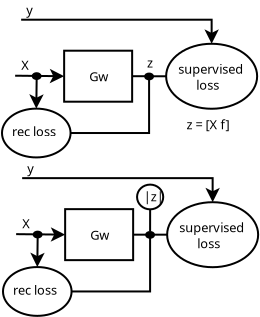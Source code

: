 <?xml version="1.0" encoding="UTF-8"?>
<dia:diagram xmlns:dia="http://www.lysator.liu.se/~alla/dia/">
  <dia:layer name="Background" visible="true" active="true">
    <dia:object type="Standard - Box" version="0" id="O0">
      <dia:attribute name="obj_pos">
        <dia:point val="14.15,11.2"/>
      </dia:attribute>
      <dia:attribute name="obj_bb">
        <dia:rectangle val="14.1,11.15;17.6,13.8"/>
      </dia:attribute>
      <dia:attribute name="elem_corner">
        <dia:point val="14.15,11.2"/>
      </dia:attribute>
      <dia:attribute name="elem_width">
        <dia:real val="3.4"/>
      </dia:attribute>
      <dia:attribute name="elem_height">
        <dia:real val="2.55"/>
      </dia:attribute>
      <dia:attribute name="show_background">
        <dia:boolean val="true"/>
      </dia:attribute>
    </dia:object>
    <dia:object type="Standard - Text" version="1" id="O1">
      <dia:attribute name="obj_pos">
        <dia:point val="15.4,12.725"/>
      </dia:attribute>
      <dia:attribute name="obj_bb">
        <dia:rectangle val="15.4,12.13;16.418,12.877"/>
      </dia:attribute>
      <dia:attribute name="text">
        <dia:composite type="text">
          <dia:attribute name="string">
            <dia:string>#Gw#</dia:string>
          </dia:attribute>
          <dia:attribute name="font">
            <dia:font family="sans" style="0" name="Helvetica"/>
          </dia:attribute>
          <dia:attribute name="height">
            <dia:real val="0.8"/>
          </dia:attribute>
          <dia:attribute name="pos">
            <dia:point val="15.4,12.725"/>
          </dia:attribute>
          <dia:attribute name="color">
            <dia:color val="#000000"/>
          </dia:attribute>
          <dia:attribute name="alignment">
            <dia:enum val="0"/>
          </dia:attribute>
        </dia:composite>
      </dia:attribute>
      <dia:attribute name="valign">
        <dia:enum val="3"/>
      </dia:attribute>
    </dia:object>
    <dia:object type="Standard - Ellipse" version="0" id="O2">
      <dia:attribute name="obj_pos">
        <dia:point val="19.25,10.853"/>
      </dia:attribute>
      <dia:attribute name="obj_bb">
        <dia:rectangle val="19.2,10.803;23.85,14.153"/>
      </dia:attribute>
      <dia:attribute name="elem_corner">
        <dia:point val="19.25,10.853"/>
      </dia:attribute>
      <dia:attribute name="elem_width">
        <dia:real val="4.55"/>
      </dia:attribute>
      <dia:attribute name="elem_height">
        <dia:real val="3.25"/>
      </dia:attribute>
    </dia:object>
    <dia:object type="Standard - Line" version="0" id="O3">
      <dia:attribute name="obj_pos">
        <dia:point val="11.7,12.45"/>
      </dia:attribute>
      <dia:attribute name="obj_bb">
        <dia:rectangle val="11.649,12.107;14.262,12.831"/>
      </dia:attribute>
      <dia:attribute name="conn_endpoints">
        <dia:point val="11.7,12.45"/>
        <dia:point val="14.15,12.475"/>
      </dia:attribute>
      <dia:attribute name="numcp">
        <dia:int val="1"/>
      </dia:attribute>
      <dia:attribute name="end_arrow">
        <dia:enum val="22"/>
      </dia:attribute>
      <dia:attribute name="end_arrow_length">
        <dia:real val="0.5"/>
      </dia:attribute>
      <dia:attribute name="end_arrow_width">
        <dia:real val="0.5"/>
      </dia:attribute>
      <dia:connections>
        <dia:connection handle="1" to="O0" connection="3"/>
      </dia:connections>
    </dia:object>
    <dia:object type="Standard - Text" version="1" id="O4">
      <dia:attribute name="obj_pos">
        <dia:point val="12,12.15"/>
      </dia:attribute>
      <dia:attribute name="obj_bb">
        <dia:rectangle val="12,11.555;12.438,12.303"/>
      </dia:attribute>
      <dia:attribute name="text">
        <dia:composite type="text">
          <dia:attribute name="string">
            <dia:string>#X#</dia:string>
          </dia:attribute>
          <dia:attribute name="font">
            <dia:font family="sans" style="0" name="Helvetica"/>
          </dia:attribute>
          <dia:attribute name="height">
            <dia:real val="0.8"/>
          </dia:attribute>
          <dia:attribute name="pos">
            <dia:point val="12,12.15"/>
          </dia:attribute>
          <dia:attribute name="color">
            <dia:color val="#000000"/>
          </dia:attribute>
          <dia:attribute name="alignment">
            <dia:enum val="0"/>
          </dia:attribute>
        </dia:composite>
      </dia:attribute>
      <dia:attribute name="valign">
        <dia:enum val="3"/>
      </dia:attribute>
    </dia:object>
    <dia:object type="Standard - Text" version="1" id="O5">
      <dia:attribute name="obj_pos">
        <dia:point val="12.25,9.4"/>
      </dia:attribute>
      <dia:attribute name="obj_bb">
        <dia:rectangle val="12.25,8.805;12.63,9.553"/>
      </dia:attribute>
      <dia:attribute name="text">
        <dia:composite type="text">
          <dia:attribute name="string">
            <dia:string>#y#</dia:string>
          </dia:attribute>
          <dia:attribute name="font">
            <dia:font family="sans" style="0" name="Helvetica"/>
          </dia:attribute>
          <dia:attribute name="height">
            <dia:real val="0.8"/>
          </dia:attribute>
          <dia:attribute name="pos">
            <dia:point val="12.25,9.4"/>
          </dia:attribute>
          <dia:attribute name="color">
            <dia:color val="#000000"/>
          </dia:attribute>
          <dia:attribute name="alignment">
            <dia:enum val="0"/>
          </dia:attribute>
        </dia:composite>
      </dia:attribute>
      <dia:attribute name="valign">
        <dia:enum val="3"/>
      </dia:attribute>
    </dia:object>
    <dia:object type="Standard - ZigZagLine" version="1" id="O6">
      <dia:attribute name="obj_pos">
        <dia:point val="12.05,9.7"/>
      </dia:attribute>
      <dia:attribute name="obj_bb">
        <dia:rectangle val="12,9.6;21.887,10.965"/>
      </dia:attribute>
      <dia:attribute name="orth_points">
        <dia:point val="12.05,9.7"/>
        <dia:point val="12.05,9.65"/>
        <dia:point val="21.525,9.65"/>
        <dia:point val="21.525,10.853"/>
      </dia:attribute>
      <dia:attribute name="orth_orient">
        <dia:enum val="1"/>
        <dia:enum val="0"/>
        <dia:enum val="1"/>
      </dia:attribute>
      <dia:attribute name="autorouting">
        <dia:boolean val="false"/>
      </dia:attribute>
      <dia:attribute name="end_arrow">
        <dia:enum val="22"/>
      </dia:attribute>
      <dia:attribute name="end_arrow_length">
        <dia:real val="0.5"/>
      </dia:attribute>
      <dia:attribute name="end_arrow_width">
        <dia:real val="0.5"/>
      </dia:attribute>
      <dia:connections>
        <dia:connection handle="1" to="O2" connection="1"/>
      </dia:connections>
    </dia:object>
    <dia:object type="Standard - Text" version="1" id="O7">
      <dia:attribute name="obj_pos">
        <dia:point val="19.85,12.35"/>
      </dia:attribute>
      <dia:attribute name="obj_bb">
        <dia:rectangle val="19.85,11.755;23.547,13.303"/>
      </dia:attribute>
      <dia:attribute name="text">
        <dia:composite type="text">
          <dia:attribute name="string">
            <dia:string>#supervised 
      loss#</dia:string>
          </dia:attribute>
          <dia:attribute name="font">
            <dia:font family="sans" style="0" name="Helvetica"/>
          </dia:attribute>
          <dia:attribute name="height">
            <dia:real val="0.8"/>
          </dia:attribute>
          <dia:attribute name="pos">
            <dia:point val="19.85,12.35"/>
          </dia:attribute>
          <dia:attribute name="color">
            <dia:color val="#000000"/>
          </dia:attribute>
          <dia:attribute name="alignment">
            <dia:enum val="0"/>
          </dia:attribute>
        </dia:composite>
      </dia:attribute>
      <dia:attribute name="valign">
        <dia:enum val="3"/>
      </dia:attribute>
    </dia:object>
    <dia:object type="Standard - Line" version="0" id="O8">
      <dia:attribute name="obj_pos">
        <dia:point val="17.55,12.475"/>
      </dia:attribute>
      <dia:attribute name="obj_bb">
        <dia:rectangle val="17.5,12.425;19.3,12.528"/>
      </dia:attribute>
      <dia:attribute name="conn_endpoints">
        <dia:point val="17.55,12.475"/>
        <dia:point val="19.25,12.478"/>
      </dia:attribute>
      <dia:attribute name="numcp">
        <dia:int val="1"/>
      </dia:attribute>
      <dia:connections>
        <dia:connection handle="0" to="O0" connection="4"/>
        <dia:connection handle="1" to="O2" connection="3"/>
      </dia:connections>
    </dia:object>
    <dia:object type="Standard - Ellipse" version="0" id="O9">
      <dia:attribute name="obj_pos">
        <dia:point val="18.203,12.343"/>
      </dia:attribute>
      <dia:attribute name="obj_bb">
        <dia:rectangle val="18.153,12.293;18.642,12.682"/>
      </dia:attribute>
      <dia:attribute name="elem_corner">
        <dia:point val="18.203,12.343"/>
      </dia:attribute>
      <dia:attribute name="elem_width">
        <dia:real val="0.389"/>
      </dia:attribute>
      <dia:attribute name="elem_height">
        <dia:real val="0.289"/>
      </dia:attribute>
      <dia:attribute name="border_width">
        <dia:real val="0.1"/>
      </dia:attribute>
      <dia:attribute name="inner_color">
        <dia:color val="#000000"/>
      </dia:attribute>
    </dia:object>
    <dia:object type="Standard - Ellipse" version="0" id="O10">
      <dia:attribute name="obj_pos">
        <dia:point val="11.043,14.096"/>
      </dia:attribute>
      <dia:attribute name="obj_bb">
        <dia:rectangle val="10.993,14.046;14.523,16.586"/>
      </dia:attribute>
      <dia:attribute name="elem_corner">
        <dia:point val="11.043,14.096"/>
      </dia:attribute>
      <dia:attribute name="elem_width">
        <dia:real val="3.429"/>
      </dia:attribute>
      <dia:attribute name="elem_height">
        <dia:real val="2.44"/>
      </dia:attribute>
    </dia:object>
    <dia:object type="Standard - Ellipse" version="0" id="O11">
      <dia:attribute name="obj_pos">
        <dia:point val="12.581,12.325"/>
      </dia:attribute>
      <dia:attribute name="obj_bb">
        <dia:rectangle val="12.531,12.275;13.02,12.665"/>
      </dia:attribute>
      <dia:attribute name="elem_corner">
        <dia:point val="12.581,12.325"/>
      </dia:attribute>
      <dia:attribute name="elem_width">
        <dia:real val="0.389"/>
      </dia:attribute>
      <dia:attribute name="elem_height">
        <dia:real val="0.289"/>
      </dia:attribute>
      <dia:attribute name="border_width">
        <dia:real val="0.1"/>
      </dia:attribute>
      <dia:attribute name="inner_color">
        <dia:color val="#000000"/>
      </dia:attribute>
    </dia:object>
    <dia:object type="Standard - Line" version="0" id="O12">
      <dia:attribute name="obj_pos">
        <dia:point val="12.776,12.614"/>
      </dia:attribute>
      <dia:attribute name="obj_bb">
        <dia:rectangle val="12.403,12.564;13.127,14.208"/>
      </dia:attribute>
      <dia:attribute name="conn_endpoints">
        <dia:point val="12.776,12.614"/>
        <dia:point val="12.758,14.096"/>
      </dia:attribute>
      <dia:attribute name="numcp">
        <dia:int val="1"/>
      </dia:attribute>
      <dia:attribute name="end_arrow">
        <dia:enum val="22"/>
      </dia:attribute>
      <dia:attribute name="end_arrow_length">
        <dia:real val="0.5"/>
      </dia:attribute>
      <dia:attribute name="end_arrow_width">
        <dia:real val="0.5"/>
      </dia:attribute>
      <dia:connections>
        <dia:connection handle="0" to="O11" connection="6"/>
        <dia:connection handle="1" to="O10" connection="1"/>
      </dia:connections>
    </dia:object>
    <dia:object type="Standard - ZigZagLine" version="1" id="O13">
      <dia:attribute name="obj_pos">
        <dia:point val="18.397,12.632"/>
      </dia:attribute>
      <dia:attribute name="obj_bb">
        <dia:rectangle val="14.423,12.582;18.447,15.366"/>
      </dia:attribute>
      <dia:attribute name="orth_points">
        <dia:point val="18.397,12.632"/>
        <dia:point val="18.397,15.316"/>
        <dia:point val="14.473,15.316"/>
      </dia:attribute>
      <dia:attribute name="orth_orient">
        <dia:enum val="1"/>
        <dia:enum val="0"/>
      </dia:attribute>
      <dia:attribute name="autorouting">
        <dia:boolean val="true"/>
      </dia:attribute>
      <dia:connections>
        <dia:connection handle="0" to="O9" connection="6"/>
        <dia:connection handle="1" to="O10" connection="4"/>
      </dia:connections>
    </dia:object>
    <dia:object type="Standard - Text" version="1" id="O14">
      <dia:attribute name="obj_pos">
        <dia:point val="18.291,12.046"/>
      </dia:attribute>
      <dia:attribute name="obj_bb">
        <dia:rectangle val="18.291,11.451;18.626,12.198"/>
      </dia:attribute>
      <dia:attribute name="text">
        <dia:composite type="text">
          <dia:attribute name="string">
            <dia:string>#z#</dia:string>
          </dia:attribute>
          <dia:attribute name="font">
            <dia:font family="sans" style="0" name="Helvetica"/>
          </dia:attribute>
          <dia:attribute name="height">
            <dia:real val="0.8"/>
          </dia:attribute>
          <dia:attribute name="pos">
            <dia:point val="18.291,12.046"/>
          </dia:attribute>
          <dia:attribute name="color">
            <dia:color val="#000000"/>
          </dia:attribute>
          <dia:attribute name="alignment">
            <dia:enum val="0"/>
          </dia:attribute>
        </dia:composite>
      </dia:attribute>
      <dia:attribute name="valign">
        <dia:enum val="3"/>
      </dia:attribute>
    </dia:object>
    <dia:object type="Standard - Text" version="1" id="O15">
      <dia:attribute name="obj_pos">
        <dia:point val="11.538,15.475"/>
      </dia:attribute>
      <dia:attribute name="obj_bb">
        <dia:rectangle val="11.538,14.88;13.971,15.628"/>
      </dia:attribute>
      <dia:attribute name="text">
        <dia:composite type="text">
          <dia:attribute name="string">
            <dia:string>#rec loss#</dia:string>
          </dia:attribute>
          <dia:attribute name="font">
            <dia:font family="sans" style="0" name="Helvetica"/>
          </dia:attribute>
          <dia:attribute name="height">
            <dia:real val="0.8"/>
          </dia:attribute>
          <dia:attribute name="pos">
            <dia:point val="11.538,15.475"/>
          </dia:attribute>
          <dia:attribute name="color">
            <dia:color val="#000000"/>
          </dia:attribute>
          <dia:attribute name="alignment">
            <dia:enum val="0"/>
          </dia:attribute>
        </dia:composite>
      </dia:attribute>
      <dia:attribute name="valign">
        <dia:enum val="3"/>
      </dia:attribute>
    </dia:object>
    <dia:object type="Standard - Text" version="1" id="O16">
      <dia:attribute name="obj_pos">
        <dia:point val="20.271,15.122"/>
      </dia:attribute>
      <dia:attribute name="obj_bb">
        <dia:rectangle val="20.271,14.527;22.913,15.274"/>
      </dia:attribute>
      <dia:attribute name="text">
        <dia:composite type="text">
          <dia:attribute name="string">
            <dia:string>#z = [X f]#</dia:string>
          </dia:attribute>
          <dia:attribute name="font">
            <dia:font family="sans" style="0" name="Helvetica"/>
          </dia:attribute>
          <dia:attribute name="height">
            <dia:real val="0.8"/>
          </dia:attribute>
          <dia:attribute name="pos">
            <dia:point val="20.271,15.122"/>
          </dia:attribute>
          <dia:attribute name="color">
            <dia:color val="#000000"/>
          </dia:attribute>
          <dia:attribute name="alignment">
            <dia:enum val="0"/>
          </dia:attribute>
        </dia:composite>
      </dia:attribute>
      <dia:attribute name="valign">
        <dia:enum val="3"/>
      </dia:attribute>
    </dia:object>
    <dia:object type="Standard - Box" version="0" id="O17">
      <dia:attribute name="obj_pos">
        <dia:point val="14.2,19.122"/>
      </dia:attribute>
      <dia:attribute name="obj_bb">
        <dia:rectangle val="14.15,19.072;17.65,21.722"/>
      </dia:attribute>
      <dia:attribute name="elem_corner">
        <dia:point val="14.2,19.122"/>
      </dia:attribute>
      <dia:attribute name="elem_width">
        <dia:real val="3.4"/>
      </dia:attribute>
      <dia:attribute name="elem_height">
        <dia:real val="2.55"/>
      </dia:attribute>
      <dia:attribute name="show_background">
        <dia:boolean val="true"/>
      </dia:attribute>
    </dia:object>
    <dia:object type="Standard - Text" version="1" id="O18">
      <dia:attribute name="obj_pos">
        <dia:point val="15.45,20.647"/>
      </dia:attribute>
      <dia:attribute name="obj_bb">
        <dia:rectangle val="15.45,20.052;16.468,20.799"/>
      </dia:attribute>
      <dia:attribute name="text">
        <dia:composite type="text">
          <dia:attribute name="string">
            <dia:string>#Gw#</dia:string>
          </dia:attribute>
          <dia:attribute name="font">
            <dia:font family="sans" style="0" name="Helvetica"/>
          </dia:attribute>
          <dia:attribute name="height">
            <dia:real val="0.8"/>
          </dia:attribute>
          <dia:attribute name="pos">
            <dia:point val="15.45,20.647"/>
          </dia:attribute>
          <dia:attribute name="color">
            <dia:color val="#000000"/>
          </dia:attribute>
          <dia:attribute name="alignment">
            <dia:enum val="0"/>
          </dia:attribute>
        </dia:composite>
      </dia:attribute>
      <dia:attribute name="valign">
        <dia:enum val="3"/>
      </dia:attribute>
    </dia:object>
    <dia:object type="Standard - Ellipse" version="0" id="O19">
      <dia:attribute name="obj_pos">
        <dia:point val="19.3,18.775"/>
      </dia:attribute>
      <dia:attribute name="obj_bb">
        <dia:rectangle val="19.25,18.725;23.9,22.075"/>
      </dia:attribute>
      <dia:attribute name="elem_corner">
        <dia:point val="19.3,18.775"/>
      </dia:attribute>
      <dia:attribute name="elem_width">
        <dia:real val="4.55"/>
      </dia:attribute>
      <dia:attribute name="elem_height">
        <dia:real val="3.25"/>
      </dia:attribute>
    </dia:object>
    <dia:object type="Standard - Line" version="0" id="O20">
      <dia:attribute name="obj_pos">
        <dia:point val="11.75,20.372"/>
      </dia:attribute>
      <dia:attribute name="obj_bb">
        <dia:rectangle val="11.7,20.029;14.312,20.752"/>
      </dia:attribute>
      <dia:attribute name="conn_endpoints">
        <dia:point val="11.75,20.372"/>
        <dia:point val="14.2,20.397"/>
      </dia:attribute>
      <dia:attribute name="numcp">
        <dia:int val="1"/>
      </dia:attribute>
      <dia:attribute name="end_arrow">
        <dia:enum val="22"/>
      </dia:attribute>
      <dia:attribute name="end_arrow_length">
        <dia:real val="0.5"/>
      </dia:attribute>
      <dia:attribute name="end_arrow_width">
        <dia:real val="0.5"/>
      </dia:attribute>
      <dia:connections>
        <dia:connection handle="1" to="O17" connection="3"/>
      </dia:connections>
    </dia:object>
    <dia:object type="Standard - Text" version="1" id="O21">
      <dia:attribute name="obj_pos">
        <dia:point val="12.05,20.072"/>
      </dia:attribute>
      <dia:attribute name="obj_bb">
        <dia:rectangle val="12.05,19.477;12.488,20.224"/>
      </dia:attribute>
      <dia:attribute name="text">
        <dia:composite type="text">
          <dia:attribute name="string">
            <dia:string>#X#</dia:string>
          </dia:attribute>
          <dia:attribute name="font">
            <dia:font family="sans" style="0" name="Helvetica"/>
          </dia:attribute>
          <dia:attribute name="height">
            <dia:real val="0.8"/>
          </dia:attribute>
          <dia:attribute name="pos">
            <dia:point val="12.05,20.072"/>
          </dia:attribute>
          <dia:attribute name="color">
            <dia:color val="#000000"/>
          </dia:attribute>
          <dia:attribute name="alignment">
            <dia:enum val="0"/>
          </dia:attribute>
        </dia:composite>
      </dia:attribute>
      <dia:attribute name="valign">
        <dia:enum val="3"/>
      </dia:attribute>
    </dia:object>
    <dia:object type="Standard - Text" version="1" id="O22">
      <dia:attribute name="obj_pos">
        <dia:point val="12.3,17.322"/>
      </dia:attribute>
      <dia:attribute name="obj_bb">
        <dia:rectangle val="12.3,16.727;12.68,17.474"/>
      </dia:attribute>
      <dia:attribute name="text">
        <dia:composite type="text">
          <dia:attribute name="string">
            <dia:string>#y#</dia:string>
          </dia:attribute>
          <dia:attribute name="font">
            <dia:font family="sans" style="0" name="Helvetica"/>
          </dia:attribute>
          <dia:attribute name="height">
            <dia:real val="0.8"/>
          </dia:attribute>
          <dia:attribute name="pos">
            <dia:point val="12.3,17.322"/>
          </dia:attribute>
          <dia:attribute name="color">
            <dia:color val="#000000"/>
          </dia:attribute>
          <dia:attribute name="alignment">
            <dia:enum val="0"/>
          </dia:attribute>
        </dia:composite>
      </dia:attribute>
      <dia:attribute name="valign">
        <dia:enum val="3"/>
      </dia:attribute>
    </dia:object>
    <dia:object type="Standard - ZigZagLine" version="1" id="O23">
      <dia:attribute name="obj_pos">
        <dia:point val="12.1,17.622"/>
      </dia:attribute>
      <dia:attribute name="obj_bb">
        <dia:rectangle val="12.05,17.522;21.937,18.887"/>
      </dia:attribute>
      <dia:attribute name="orth_points">
        <dia:point val="12.1,17.622"/>
        <dia:point val="12.1,17.572"/>
        <dia:point val="21.575,17.572"/>
        <dia:point val="21.575,18.775"/>
      </dia:attribute>
      <dia:attribute name="orth_orient">
        <dia:enum val="1"/>
        <dia:enum val="0"/>
        <dia:enum val="1"/>
      </dia:attribute>
      <dia:attribute name="autorouting">
        <dia:boolean val="false"/>
      </dia:attribute>
      <dia:attribute name="end_arrow">
        <dia:enum val="22"/>
      </dia:attribute>
      <dia:attribute name="end_arrow_length">
        <dia:real val="0.5"/>
      </dia:attribute>
      <dia:attribute name="end_arrow_width">
        <dia:real val="0.5"/>
      </dia:attribute>
      <dia:connections>
        <dia:connection handle="1" to="O19" connection="1"/>
      </dia:connections>
    </dia:object>
    <dia:object type="Standard - Text" version="1" id="O24">
      <dia:attribute name="obj_pos">
        <dia:point val="19.9,20.272"/>
      </dia:attribute>
      <dia:attribute name="obj_bb">
        <dia:rectangle val="19.9,19.677;23.598,21.224"/>
      </dia:attribute>
      <dia:attribute name="text">
        <dia:composite type="text">
          <dia:attribute name="string">
            <dia:string>#supervised 
      loss#</dia:string>
          </dia:attribute>
          <dia:attribute name="font">
            <dia:font family="sans" style="0" name="Helvetica"/>
          </dia:attribute>
          <dia:attribute name="height">
            <dia:real val="0.8"/>
          </dia:attribute>
          <dia:attribute name="pos">
            <dia:point val="19.9,20.272"/>
          </dia:attribute>
          <dia:attribute name="color">
            <dia:color val="#000000"/>
          </dia:attribute>
          <dia:attribute name="alignment">
            <dia:enum val="0"/>
          </dia:attribute>
        </dia:composite>
      </dia:attribute>
      <dia:attribute name="valign">
        <dia:enum val="3"/>
      </dia:attribute>
    </dia:object>
    <dia:object type="Standard - Line" version="0" id="O25">
      <dia:attribute name="obj_pos">
        <dia:point val="17.6,20.397"/>
      </dia:attribute>
      <dia:attribute name="obj_bb">
        <dia:rectangle val="17.55,20.347;19.35,20.45"/>
      </dia:attribute>
      <dia:attribute name="conn_endpoints">
        <dia:point val="17.6,20.397"/>
        <dia:point val="19.3,20.4"/>
      </dia:attribute>
      <dia:attribute name="numcp">
        <dia:int val="1"/>
      </dia:attribute>
      <dia:connections>
        <dia:connection handle="0" to="O17" connection="4"/>
        <dia:connection handle="1" to="O19" connection="3"/>
      </dia:connections>
    </dia:object>
    <dia:object type="Standard - Ellipse" version="0" id="O26">
      <dia:attribute name="obj_pos">
        <dia:point val="18.253,20.265"/>
      </dia:attribute>
      <dia:attribute name="obj_bb">
        <dia:rectangle val="18.203,20.215;18.692,20.604"/>
      </dia:attribute>
      <dia:attribute name="elem_corner">
        <dia:point val="18.253,20.265"/>
      </dia:attribute>
      <dia:attribute name="elem_width">
        <dia:real val="0.389"/>
      </dia:attribute>
      <dia:attribute name="elem_height">
        <dia:real val="0.289"/>
      </dia:attribute>
      <dia:attribute name="border_width">
        <dia:real val="0.1"/>
      </dia:attribute>
      <dia:attribute name="inner_color">
        <dia:color val="#000000"/>
      </dia:attribute>
    </dia:object>
    <dia:object type="Standard - Ellipse" version="0" id="O27">
      <dia:attribute name="obj_pos">
        <dia:point val="11.093,22.018"/>
      </dia:attribute>
      <dia:attribute name="obj_bb">
        <dia:rectangle val="11.043,21.968;14.573,24.508"/>
      </dia:attribute>
      <dia:attribute name="elem_corner">
        <dia:point val="11.093,22.018"/>
      </dia:attribute>
      <dia:attribute name="elem_width">
        <dia:real val="3.429"/>
      </dia:attribute>
      <dia:attribute name="elem_height">
        <dia:real val="2.44"/>
      </dia:attribute>
    </dia:object>
    <dia:object type="Standard - Ellipse" version="0" id="O28">
      <dia:attribute name="obj_pos">
        <dia:point val="12.631,20.247"/>
      </dia:attribute>
      <dia:attribute name="obj_bb">
        <dia:rectangle val="12.581,20.197;13.07,20.586"/>
      </dia:attribute>
      <dia:attribute name="elem_corner">
        <dia:point val="12.631,20.247"/>
      </dia:attribute>
      <dia:attribute name="elem_width">
        <dia:real val="0.389"/>
      </dia:attribute>
      <dia:attribute name="elem_height">
        <dia:real val="0.289"/>
      </dia:attribute>
      <dia:attribute name="border_width">
        <dia:real val="0.1"/>
      </dia:attribute>
      <dia:attribute name="inner_color">
        <dia:color val="#000000"/>
      </dia:attribute>
    </dia:object>
    <dia:object type="Standard - Line" version="0" id="O29">
      <dia:attribute name="obj_pos">
        <dia:point val="12.826,20.536"/>
      </dia:attribute>
      <dia:attribute name="obj_bb">
        <dia:rectangle val="12.454,20.486;13.177,22.13"/>
      </dia:attribute>
      <dia:attribute name="conn_endpoints">
        <dia:point val="12.826,20.536"/>
        <dia:point val="12.808,22.018"/>
      </dia:attribute>
      <dia:attribute name="numcp">
        <dia:int val="1"/>
      </dia:attribute>
      <dia:attribute name="end_arrow">
        <dia:enum val="22"/>
      </dia:attribute>
      <dia:attribute name="end_arrow_length">
        <dia:real val="0.5"/>
      </dia:attribute>
      <dia:attribute name="end_arrow_width">
        <dia:real val="0.5"/>
      </dia:attribute>
      <dia:connections>
        <dia:connection handle="0" to="O28" connection="6"/>
        <dia:connection handle="1" to="O27" connection="1"/>
      </dia:connections>
    </dia:object>
    <dia:object type="Standard - ZigZagLine" version="1" id="O30">
      <dia:attribute name="obj_pos">
        <dia:point val="18.447,20.554"/>
      </dia:attribute>
      <dia:attribute name="obj_bb">
        <dia:rectangle val="14.473,20.504;18.497,23.288"/>
      </dia:attribute>
      <dia:attribute name="orth_points">
        <dia:point val="18.447,20.554"/>
        <dia:point val="18.447,23.238"/>
        <dia:point val="14.523,23.238"/>
      </dia:attribute>
      <dia:attribute name="orth_orient">
        <dia:enum val="1"/>
        <dia:enum val="0"/>
      </dia:attribute>
      <dia:attribute name="autorouting">
        <dia:boolean val="true"/>
      </dia:attribute>
      <dia:connections>
        <dia:connection handle="0" to="O26" connection="6"/>
        <dia:connection handle="1" to="O27" connection="4"/>
      </dia:connections>
    </dia:object>
    <dia:object type="Standard - Text" version="1" id="O31">
      <dia:attribute name="obj_pos">
        <dia:point val="11.588,23.397"/>
      </dia:attribute>
      <dia:attribute name="obj_bb">
        <dia:rectangle val="11.588,22.802;14.021,23.549"/>
      </dia:attribute>
      <dia:attribute name="text">
        <dia:composite type="text">
          <dia:attribute name="string">
            <dia:string>#rec loss#</dia:string>
          </dia:attribute>
          <dia:attribute name="font">
            <dia:font family="sans" style="0" name="Helvetica"/>
          </dia:attribute>
          <dia:attribute name="height">
            <dia:real val="0.8"/>
          </dia:attribute>
          <dia:attribute name="pos">
            <dia:point val="11.588,23.397"/>
          </dia:attribute>
          <dia:attribute name="color">
            <dia:color val="#000000"/>
          </dia:attribute>
          <dia:attribute name="alignment">
            <dia:enum val="0"/>
          </dia:attribute>
        </dia:composite>
      </dia:attribute>
      <dia:attribute name="valign">
        <dia:enum val="3"/>
      </dia:attribute>
    </dia:object>
    <dia:object type="Standard - Text" version="1" id="O32">
      <dia:attribute name="obj_pos">
        <dia:point val="20.766,22.915"/>
      </dia:attribute>
      <dia:attribute name="obj_bb">
        <dia:rectangle val="20.747,22.302;20.766,23.105"/>
      </dia:attribute>
      <dia:attribute name="text">
        <dia:composite type="text">
          <dia:attribute name="string">
            <dia:string>##</dia:string>
          </dia:attribute>
          <dia:attribute name="font">
            <dia:font family="sans" style="0" name="Helvetica"/>
          </dia:attribute>
          <dia:attribute name="height">
            <dia:real val="0.8"/>
          </dia:attribute>
          <dia:attribute name="pos">
            <dia:point val="20.766,22.915"/>
          </dia:attribute>
          <dia:attribute name="color">
            <dia:color val="#000000"/>
          </dia:attribute>
          <dia:attribute name="alignment">
            <dia:enum val="0"/>
          </dia:attribute>
        </dia:composite>
      </dia:attribute>
      <dia:attribute name="valign">
        <dia:enum val="3"/>
      </dia:attribute>
    </dia:object>
    <dia:object type="Standard - Ellipse" version="0" id="O33">
      <dia:attribute name="obj_pos">
        <dia:point val="17.796,17.895"/>
      </dia:attribute>
      <dia:attribute name="obj_bb">
        <dia:rectangle val="17.746,17.845;19.154,19.182"/>
      </dia:attribute>
      <dia:attribute name="elem_corner">
        <dia:point val="17.796,17.895"/>
      </dia:attribute>
      <dia:attribute name="elem_width">
        <dia:real val="1.308"/>
      </dia:attribute>
      <dia:attribute name="elem_height">
        <dia:real val="1.237"/>
      </dia:attribute>
    </dia:object>
    <dia:object type="Standard - Text" version="1" id="O34">
      <dia:attribute name="obj_pos">
        <dia:point val="18.132,18.726"/>
      </dia:attribute>
      <dia:attribute name="obj_bb">
        <dia:rectangle val="18.132,18.131;18.897,18.878"/>
      </dia:attribute>
      <dia:attribute name="text">
        <dia:composite type="text">
          <dia:attribute name="string">
            <dia:string>#|z|#</dia:string>
          </dia:attribute>
          <dia:attribute name="font">
            <dia:font family="sans" style="0" name="Helvetica"/>
          </dia:attribute>
          <dia:attribute name="height">
            <dia:real val="0.8"/>
          </dia:attribute>
          <dia:attribute name="pos">
            <dia:point val="18.132,18.726"/>
          </dia:attribute>
          <dia:attribute name="color">
            <dia:color val="#000000"/>
          </dia:attribute>
          <dia:attribute name="alignment">
            <dia:enum val="0"/>
          </dia:attribute>
        </dia:composite>
      </dia:attribute>
      <dia:attribute name="valign">
        <dia:enum val="3"/>
      </dia:attribute>
    </dia:object>
    <dia:object type="Standard - Line" version="0" id="O35">
      <dia:attribute name="obj_pos">
        <dia:point val="18.45,19.132"/>
      </dia:attribute>
      <dia:attribute name="obj_bb">
        <dia:rectangle val="18.398,19.082;18.5,20.267"/>
      </dia:attribute>
      <dia:attribute name="conn_endpoints">
        <dia:point val="18.45,19.132"/>
        <dia:point val="18.448,20.217"/>
      </dia:attribute>
      <dia:attribute name="numcp">
        <dia:int val="1"/>
      </dia:attribute>
      <dia:connections>
        <dia:connection handle="0" to="O33" connection="6"/>
        <dia:connection handle="1" to="O26" connection="8"/>
      </dia:connections>
    </dia:object>
  </dia:layer>
</dia:diagram>
